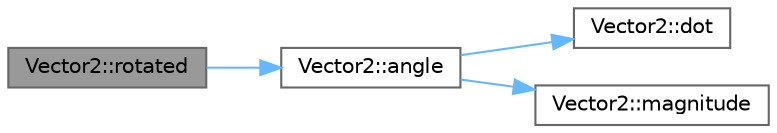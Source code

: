 digraph "Vector2::rotated"
{
 // LATEX_PDF_SIZE
  bgcolor="transparent";
  edge [fontname=Helvetica,fontsize=10,labelfontname=Helvetica,labelfontsize=10];
  node [fontname=Helvetica,fontsize=10,shape=box,height=0.2,width=0.4];
  rankdir="LR";
  Node1 [id="Node000001",label="Vector2::rotated",height=0.2,width=0.4,color="gray40", fillcolor="grey60", style="filled", fontcolor="black",tooltip=" "];
  Node1 -> Node2 [id="edge1_Node000001_Node000002",color="steelblue1",style="solid",tooltip=" "];
  Node2 [id="Node000002",label="Vector2::angle",height=0.2,width=0.4,color="grey40", fillcolor="white", style="filled",URL="$class_vector2.html#a67e1634ddf593983c145c93e2743771c",tooltip=" "];
  Node2 -> Node3 [id="edge2_Node000002_Node000003",color="steelblue1",style="solid",tooltip=" "];
  Node3 [id="Node000003",label="Vector2::dot",height=0.2,width=0.4,color="grey40", fillcolor="white", style="filled",URL="$class_vector2.html#a0f2dc60dc0ccbf338f0702157e683432",tooltip=" "];
  Node2 -> Node4 [id="edge3_Node000002_Node000004",color="steelblue1",style="solid",tooltip=" "];
  Node4 [id="Node000004",label="Vector2::magnitude",height=0.2,width=0.4,color="grey40", fillcolor="white", style="filled",URL="$class_vector2.html#a84eb03e7d3099db60477bf0e33251877",tooltip=" "];
}
